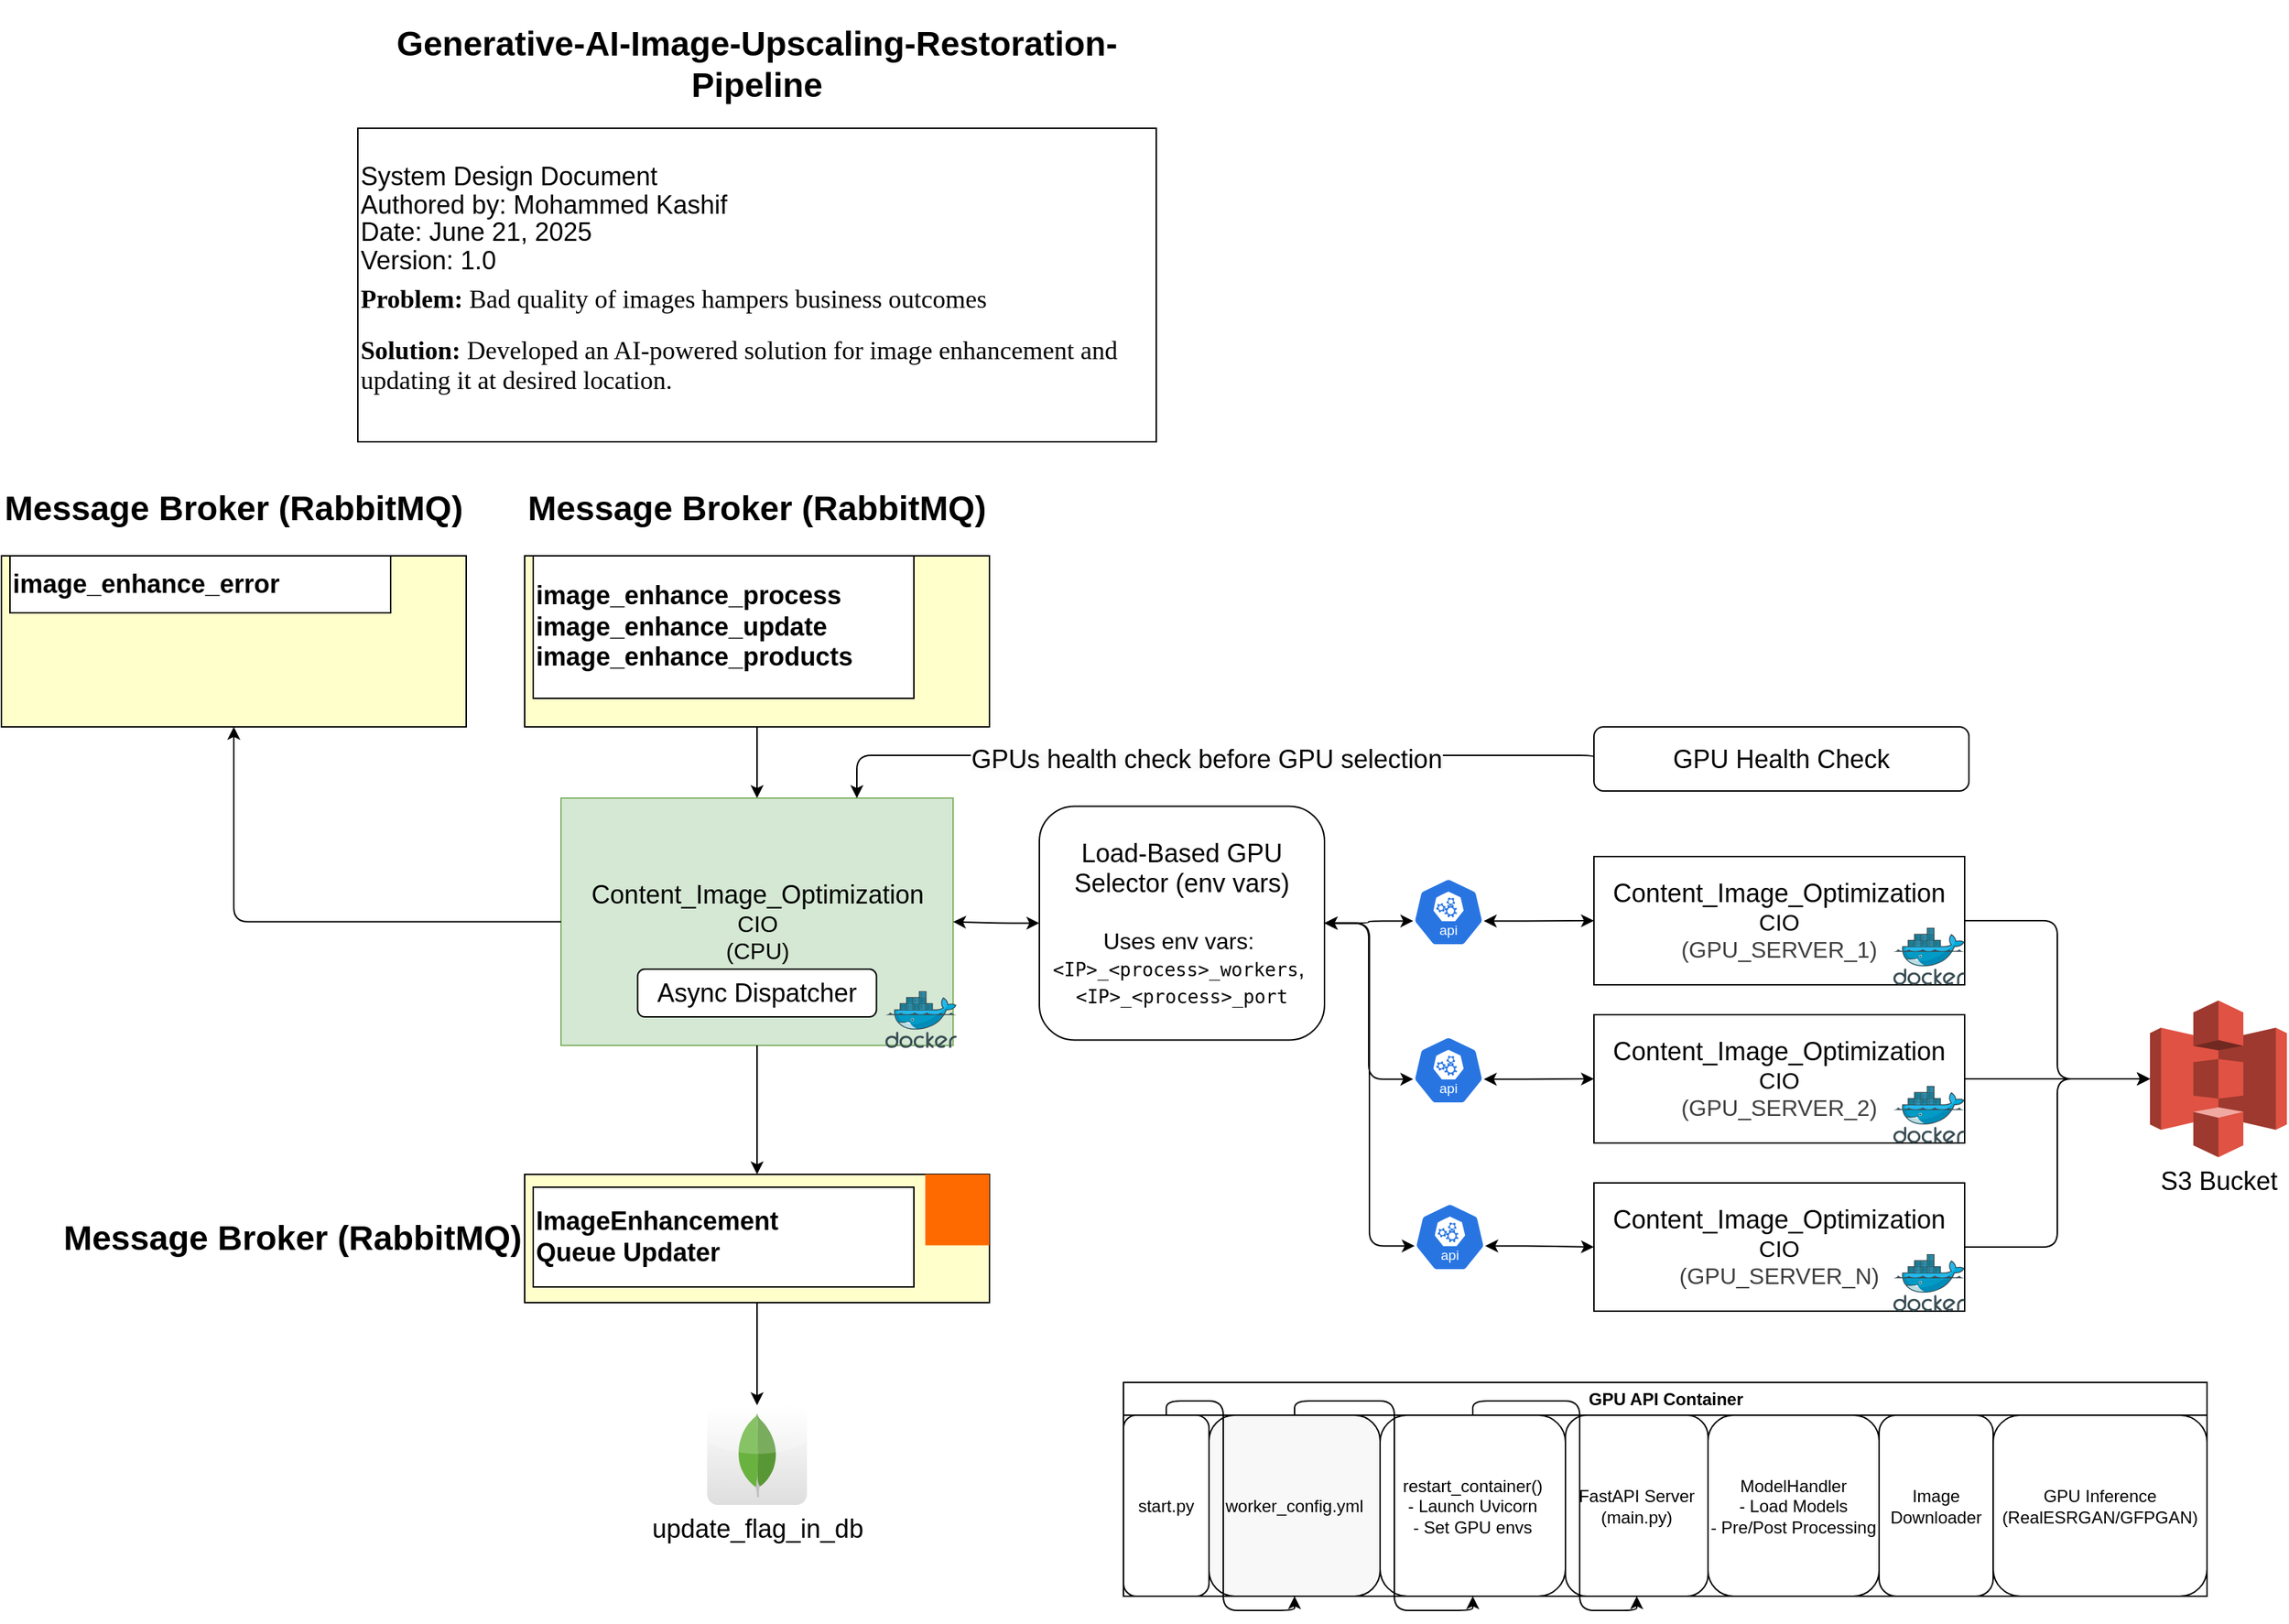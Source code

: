 <mxfile>
    <diagram id="PHJKOffof5LnZd3YNMgV" name="FinalSystemDesign">
        <mxGraphModel dx="1900" dy="2389" grid="1" gridSize="10" guides="1" tooltips="1" connect="1" arrows="1" fold="1" page="1" pageScale="1" pageWidth="827" pageHeight="1169" background="#FFFFFF" math="0" shadow="0">
            <root>
                <mxCell id="0"/>
                <mxCell id="1" parent="0"/>
                <mxCell id="74" style="edgeStyle=elbowEdgeStyle;html=1;exitX=1;exitY=0.5;exitDx=0;exitDy=0;entryX=0.005;entryY=0.63;entryDx=0;entryDy=0;startArrow=classic;startFill=1;entryPerimeter=0;" parent="1" source="175" target="127" edge="1">
                    <mxGeometry relative="1" as="geometry">
                        <mxPoint x="906" y="-304" as="sourcePoint"/>
                    </mxGeometry>
                </mxCell>
                <mxCell id="78" value="" style="edgeStyle=none;html=1;" parent="1" source="79" target="84" edge="1">
                    <mxGeometry relative="1" as="geometry"/>
                </mxCell>
                <mxCell id="83" value="" style="group" parent="1" vertex="1" connectable="0">
                    <mxGeometry x="432.5" y="-390" width="277.5" height="175.392" as="geometry"/>
                </mxCell>
                <mxCell id="179" value="" style="group" vertex="1" connectable="0" parent="83">
                    <mxGeometry width="277.5" height="175.392" as="geometry"/>
                </mxCell>
                <mxCell id="84" value="&lt;font style=&quot;font-size: 18px;&quot;&gt;Content_Image_Optimization&lt;/font&gt;&lt;div&gt;&lt;font size=&quot;3&quot;&gt;CIO&lt;/font&gt;&lt;/div&gt;&lt;div&gt;&lt;font size=&quot;3&quot;&gt;(CPU)&lt;/font&gt;&lt;/div&gt;" style="rounded=0;whiteSpace=wrap;html=1;fillColor=#d5e8d4;strokeColor=#82b366;" parent="179" vertex="1">
                    <mxGeometry width="275" height="173.554" as="geometry"/>
                </mxCell>
                <mxCell id="85" value="" style="image;sketch=0;aspect=fixed;html=1;points=[];align=center;fontSize=12;image=img/lib/mscae/Docker.svg;container=1;" parent="179" vertex="1" collapsed="1">
                    <mxGeometry x="227.5" y="135.392" width="50" height="40" as="geometry">
                        <mxRectangle x="227.5" y="135.392" width="46.533" height="38.157" as="alternateBounds"/>
                    </mxGeometry>
                </mxCell>
                <mxCell id="177" value="&lt;font style=&quot;font-size: 18px;&quot;&gt;Async Dispatcher&lt;/font&gt;" style="rounded=1;whiteSpace=wrap;html=1;" vertex="1" parent="179">
                    <mxGeometry x="53.75" y="120" width="167.5" height="33.55" as="geometry"/>
                </mxCell>
                <mxCell id="89" value="&lt;span style=&quot;font-size: 18px;&quot;&gt;update_flag_in_db&lt;/span&gt;" style="dashed=0;outlineConnect=0;html=1;align=center;labelPosition=center;verticalLabelPosition=bottom;verticalAlign=top;shape=mxgraph.webicons.mongodb;gradientColor=#DFDEDE" parent="1" vertex="1">
                    <mxGeometry x="535" y="36" width="70" height="70" as="geometry"/>
                </mxCell>
                <mxCell id="91" style="edgeStyle=elbowEdgeStyle;html=1;exitX=0.5;exitY=1;exitDx=0;exitDy=0;elbow=vertical;entryX=0.5;entryY=0;entryDx=0;entryDy=0;" parent="1" source="84" target="170" edge="1">
                    <mxGeometry relative="1" as="geometry">
                        <mxPoint x="585" y="-120" as="sourcePoint"/>
                        <mxPoint x="660" y="-160" as="targetPoint"/>
                    </mxGeometry>
                </mxCell>
                <mxCell id="100" value="&lt;font style=&quot;font-size: 18px;&quot;&gt;S3 Bucket&lt;/font&gt;" style="outlineConnect=0;dashed=0;verticalLabelPosition=bottom;verticalAlign=top;align=center;html=1;shape=mxgraph.aws3.s3;fillColor=#E05243;gradientColor=none;" parent="1" vertex="1">
                    <mxGeometry x="1547" y="-248" width="96" height="110" as="geometry"/>
                </mxCell>
                <mxCell id="101" style="edgeStyle=elbowEdgeStyle;html=1;exitX=1;exitY=0.5;exitDx=0;exitDy=0;" parent="1" source="94" target="100" edge="1">
                    <mxGeometry relative="1" as="geometry"/>
                </mxCell>
                <mxCell id="120" value="&lt;h3 style=&quot;line-height: 30%;&quot;&gt;&lt;p style=&quot;font-weight: 400;&quot;&gt;&lt;font style=&quot;font-size: 18px; line-height: 30%;&quot;&gt;System Design Document&lt;/font&gt;&lt;/p&gt;&lt;p style=&quot;font-weight: 400;&quot;&gt;&lt;span style=&quot;background-color: transparent;&quot;&gt;&lt;font style=&quot;font-size: 18px; line-height: 30%;&quot;&gt;Authored by: Mohammed Kashif&lt;/font&gt;&lt;/span&gt;&lt;/p&gt;&lt;p style=&quot;font-weight: 400;&quot;&gt;&lt;font style=&quot;font-size: 18px; line-height: 30%;&quot;&gt;Date: June 21, 2025&lt;/font&gt;&lt;/p&gt;&lt;p style=&quot;font-weight: 400;&quot;&gt;&lt;font style=&quot;font-size: 18px; line-height: 30%;&quot;&gt;Version: 1.0&lt;/font&gt;&lt;/p&gt;&lt;/h3&gt;&lt;h3&gt;&lt;font face=&quot;Times New Roman&quot; style=&quot;font-size: 18px;&quot;&gt;&lt;b style=&quot;&quot;&gt;Problem: &lt;/b&gt;&lt;span style=&quot;font-weight: normal;&quot;&gt;Bad quality of images hampers business outcomes&lt;/span&gt;&lt;/font&gt;&lt;/h3&gt;&lt;h3&gt;&lt;/h3&gt;&lt;h3&gt;&lt;font style=&quot;font-size: 18px;&quot; face=&quot;Times New Roman&quot;&gt;&lt;b style=&quot;&quot;&gt;Solutio&lt;font style=&quot;&quot;&gt;n: &lt;/font&gt;&lt;/b&gt;&lt;span style=&quot;font-weight: normal;&quot;&gt;Developed an AI-powered solution for image enhancement and updating it at desired location.&lt;/span&gt;&lt;/font&gt;&lt;/h3&gt;" style="rounded=0;whiteSpace=wrap;html=1;align=left;" parent="1" vertex="1">
                    <mxGeometry x="290" y="-860" width="560" height="220" as="geometry"/>
                </mxCell>
                <mxCell id="122" value="&lt;h1&gt;&lt;font&gt;Generative-AI-Image-Upscaling-Restoration-Pipeline&lt;/font&gt;&lt;/h1&gt;" style="text;html=1;align=center;verticalAlign=middle;whiteSpace=wrap;rounded=0;" parent="1" vertex="1">
                    <mxGeometry x="290" y="-950" width="560" height="90" as="geometry"/>
                </mxCell>
                <mxCell id="125" value="" style="group" parent="1" vertex="1" connectable="0">
                    <mxGeometry x="407" y="-560" width="326" height="120" as="geometry"/>
                </mxCell>
                <mxCell id="82" value="" style="points=[];aspect=fixed;html=1;align=center;shadow=0;dashed=0;fillColor=#FF6A00;strokeColor=none;shape=mxgraph.alibaba_cloud.mq_message_queue;" parent="125" vertex="1">
                    <mxGeometry x="281" width="45" height="49.8" as="geometry"/>
                </mxCell>
                <mxCell id="188" value="" style="group" vertex="1" connectable="0" parent="125">
                    <mxGeometry width="326" height="120" as="geometry"/>
                </mxCell>
                <mxCell id="79" value="&lt;h1&gt;&lt;b style=&quot;line-height: 50%;&quot;&gt;Message Broker (RabbitMQ)&lt;/b&gt;&lt;/h1&gt;" style="rounded=0;whiteSpace=wrap;html=1;align=center;gradientColor=none;fillColor=#FFFFCC;labelPosition=center;verticalLabelPosition=top;verticalAlign=bottom;" parent="188" vertex="1">
                    <mxGeometry width="326" height="120" as="geometry"/>
                </mxCell>
                <mxCell id="80" value="&lt;div style=&quot;&quot;&gt;&lt;b&gt;&lt;font style=&quot;font-size: 18px; color: rgb(0, 0, 0);&quot;&gt;image_enhance_process&lt;/font&gt;&lt;/b&gt;&lt;/div&gt;&lt;div style=&quot;&quot;&gt;&lt;b&gt;&lt;font style=&quot;font-size: 18px; color: rgb(0, 0, 0);&quot;&gt;image_enhance_update&lt;/font&gt;&lt;/b&gt;&lt;/div&gt;&lt;div style=&quot;&quot;&gt;&lt;b&gt;&lt;font style=&quot;font-size: 18px; color: rgb(0, 0, 0);&quot;&gt;image_enhance_products&lt;/font&gt;&lt;/b&gt;&lt;/div&gt;" style="rounded=0;whiteSpace=wrap;html=1;align=left;" parent="188" vertex="1">
                    <mxGeometry x="6" width="267" height="100" as="geometry"/>
                </mxCell>
                <mxCell id="126" value="" style="aspect=fixed;sketch=0;html=1;dashed=0;whitespace=wrap;verticalLabelPosition=bottom;verticalAlign=top;fillColor=#2875E2;strokeColor=#ffffff;points=[[0.005,0.63,0],[0.1,0.2,0],[0.9,0.2,0],[0.5,0,0],[0.995,0.63,0],[0.72,0.99,0],[0.5,1,0],[0.28,0.99,0]];shape=mxgraph.kubernetes.icon2;kubernetesLabel=1;prIcon=api" parent="1" vertex="1">
                    <mxGeometry x="1030" y="-223" width="50" height="48" as="geometry"/>
                </mxCell>
                <mxCell id="130" style="edgeStyle=elbowEdgeStyle;html=1;exitX=0.995;exitY=0.63;exitDx=0;exitDy=0;exitPerimeter=0;entryX=0;entryY=0.5;entryDx=0;entryDy=0;startArrow=classic;startFill=1;" parent="1" source="127" target="94" edge="1">
                    <mxGeometry relative="1" as="geometry"/>
                </mxCell>
                <mxCell id="127" value="" style="aspect=fixed;sketch=0;html=1;dashed=0;whitespace=wrap;verticalLabelPosition=bottom;verticalAlign=top;fillColor=#2875E2;strokeColor=#ffffff;points=[[0.005,0.63,0],[0.1,0.2,0],[0.9,0.2,0],[0.5,0,0],[0.995,0.63,0],[0.72,0.99,0],[0.5,1,0],[0.28,0.99,0]];shape=mxgraph.kubernetes.icon2;kubernetesLabel=1;prIcon=api" parent="1" vertex="1">
                    <mxGeometry x="1030" y="-334" width="50" height="48" as="geometry"/>
                </mxCell>
                <mxCell id="128" value="" style="aspect=fixed;sketch=0;html=1;dashed=0;whitespace=wrap;verticalLabelPosition=bottom;verticalAlign=top;fillColor=#2875E2;strokeColor=#ffffff;points=[[0.005,0.63,0],[0.1,0.2,0],[0.9,0.2,0],[0.5,0,0],[0.995,0.63,0],[0.72,0.99,0],[0.5,1,0],[0.28,0.99,0]];shape=mxgraph.kubernetes.icon2;kubernetesLabel=1;prIcon=api" parent="1" vertex="1">
                    <mxGeometry x="1031" y="-106" width="50" height="48" as="geometry"/>
                </mxCell>
                <mxCell id="135" value="" style="group" parent="1" vertex="1" connectable="0">
                    <mxGeometry x="1157" y="-349" width="283.54" height="90.004" as="geometry"/>
                </mxCell>
                <mxCell id="94" value="&lt;font style=&quot;font-size: 18px;&quot;&gt;Content_Image_Optimization&lt;/font&gt;&lt;div&gt;&lt;font size=&quot;3&quot;&gt;CIO&lt;/font&gt;&lt;/div&gt;&lt;div&gt;&lt;span style=&quot;color: rgb(63, 63, 63);&quot;&gt;&lt;font size=&quot;3&quot;&gt;(GPU_SERVER_1)&lt;/font&gt;&lt;/span&gt;&lt;/div&gt;" style="rounded=0;whiteSpace=wrap;html=1;fillColor=none;" parent="135" vertex="1">
                    <mxGeometry width="260" height="90" as="geometry"/>
                </mxCell>
                <mxCell id="95" value="" style="image;sketch=0;aspect=fixed;html=1;points=[];align=center;fontSize=12;image=img/lib/mscae/Docker.svg;container=1;" parent="135" vertex="1" collapsed="1">
                    <mxGeometry x="210.001" y="50.004" width="50" height="40" as="geometry">
                        <mxRectangle x="213.571" y="81.574" width="14.856" height="12.182" as="alternateBounds"/>
                    </mxGeometry>
                </mxCell>
                <mxCell id="136" value="" style="group" parent="1" vertex="1" connectable="0">
                    <mxGeometry x="1157" y="-238" width="260.001" height="90.004" as="geometry"/>
                </mxCell>
                <mxCell id="137" value="&lt;font style=&quot;font-size: 18px;&quot;&gt;Content_Image_Optimization&lt;/font&gt;&lt;div&gt;&lt;font size=&quot;3&quot;&gt;CIO&lt;/font&gt;&lt;/div&gt;&lt;div&gt;&lt;span style=&quot;color: rgb(63, 63, 63);&quot;&gt;&lt;font size=&quot;3&quot;&gt;(GPU_SERVER_2)&lt;/font&gt;&lt;/span&gt;&lt;/div&gt;" style="rounded=0;whiteSpace=wrap;html=1;fillColor=none;" parent="136" vertex="1">
                    <mxGeometry width="260" height="90" as="geometry"/>
                </mxCell>
                <mxCell id="138" value="" style="image;sketch=0;aspect=fixed;html=1;points=[];align=center;fontSize=12;image=img/lib/mscae/Docker.svg;container=1;" parent="136" vertex="1" collapsed="1">
                    <mxGeometry x="210.001" y="50.004" width="50" height="40" as="geometry">
                        <mxRectangle x="213.571" y="81.574" width="14.856" height="12.182" as="alternateBounds"/>
                    </mxGeometry>
                </mxCell>
                <mxCell id="139" value="" style="group" parent="1" vertex="1" connectable="0">
                    <mxGeometry x="1157" y="-120" width="260.001" height="90.004" as="geometry"/>
                </mxCell>
                <mxCell id="140" value="&lt;font style=&quot;font-size: 18px;&quot;&gt;Content_Image_Optimization&lt;/font&gt;&lt;div&gt;&lt;font size=&quot;3&quot;&gt;CIO&lt;/font&gt;&lt;/div&gt;&lt;div&gt;&lt;span style=&quot;color: rgb(63, 63, 63);&quot;&gt;&lt;font size=&quot;3&quot;&gt;(GPU_SERVER_N)&lt;/font&gt;&lt;/span&gt;&lt;/div&gt;" style="rounded=0;whiteSpace=wrap;html=1;fillColor=none;" parent="139" vertex="1">
                    <mxGeometry width="260" height="90" as="geometry"/>
                </mxCell>
                <mxCell id="141" value="" style="image;sketch=0;aspect=fixed;html=1;points=[];align=center;fontSize=12;image=img/lib/mscae/Docker.svg;container=1;" parent="139" vertex="1" collapsed="1">
                    <mxGeometry x="210.001" y="50.004" width="50" height="40" as="geometry">
                        <mxRectangle x="213.571" y="81.574" width="14.856" height="12.182" as="alternateBounds"/>
                    </mxGeometry>
                </mxCell>
                <mxCell id="142" style="edgeStyle=elbowEdgeStyle;html=1;exitX=0.995;exitY=0.63;exitDx=0;exitDy=0;exitPerimeter=0;entryX=0;entryY=0.5;entryDx=0;entryDy=0;startArrow=classic;startFill=1;" parent="1" source="126" target="137" edge="1">
                    <mxGeometry relative="1" as="geometry">
                        <mxPoint x="1090" y="-295" as="sourcePoint"/>
                        <mxPoint x="1167" y="-305" as="targetPoint"/>
                    </mxGeometry>
                </mxCell>
                <mxCell id="143" style="edgeStyle=elbowEdgeStyle;html=1;exitX=0.995;exitY=0.63;exitDx=0;exitDy=0;exitPerimeter=0;entryX=0;entryY=0.5;entryDx=0;entryDy=0;startArrow=classic;startFill=1;" parent="1" source="128" target="140" edge="1">
                    <mxGeometry relative="1" as="geometry">
                        <mxPoint x="1090" y="-170" as="sourcePoint"/>
                        <mxPoint x="1157" y="-70" as="targetPoint"/>
                    </mxGeometry>
                </mxCell>
                <mxCell id="144" style="edgeStyle=elbowEdgeStyle;html=1;entryX=0.005;entryY=0.63;entryDx=0;entryDy=0;startArrow=classic;startFill=1;entryPerimeter=0;exitX=1;exitY=0.5;exitDx=0;exitDy=0;" parent="1" source="175" target="126" edge="1">
                    <mxGeometry relative="1" as="geometry">
                        <mxPoint x="906" y="-304" as="sourcePoint"/>
                        <mxPoint x="979" y="-295" as="targetPoint"/>
                    </mxGeometry>
                </mxCell>
                <mxCell id="147" style="edgeStyle=elbowEdgeStyle;html=1;entryX=0.005;entryY=0.63;entryDx=0;entryDy=0;startArrow=classic;startFill=1;entryPerimeter=0;exitX=1;exitY=0.5;exitDx=0;exitDy=0;" parent="1" source="175" target="128" edge="1">
                    <mxGeometry relative="1" as="geometry">
                        <mxPoint x="906" y="-304" as="sourcePoint"/>
                        <mxPoint x="979" y="-183" as="targetPoint"/>
                    </mxGeometry>
                </mxCell>
                <mxCell id="148" style="edgeStyle=elbowEdgeStyle;html=1;entryX=0;entryY=0.5;entryDx=0;entryDy=0;entryPerimeter=0;" parent="1" source="140" target="100" edge="1">
                    <mxGeometry relative="1" as="geometry"/>
                </mxCell>
                <mxCell id="149" style="edgeStyle=elbowEdgeStyle;html=1;entryX=0;entryY=0.5;entryDx=0;entryDy=0;entryPerimeter=0;exitX=1;exitY=0.5;exitDx=0;exitDy=0;" parent="1" source="137" target="100" edge="1">
                    <mxGeometry relative="1" as="geometry">
                        <mxPoint x="1427" y="-65" as="sourcePoint"/>
                        <mxPoint x="1557" y="-295" as="targetPoint"/>
                    </mxGeometry>
                </mxCell>
                <mxCell id="185" style="edgeStyle=elbowEdgeStyle;html=1;exitX=0;exitY=0.5;exitDx=0;exitDy=0;elbow=vertical;" edge="1" parent="1" source="152">
                    <mxGeometry relative="1" as="geometry">
                        <mxPoint x="640" y="-390" as="targetPoint"/>
                        <Array as="points">
                            <mxPoint x="860" y="-420"/>
                        </Array>
                    </mxGeometry>
                </mxCell>
                <mxCell id="186" value="&lt;span style=&quot;color: rgb(0, 0, 0); background-color: rgb(251, 251, 251);&quot;&gt;&lt;font style=&quot;font-size: 18px;&quot;&gt;GPUs health check before GPU selection&lt;/font&gt;&lt;/span&gt;" style="edgeLabel;html=1;align=center;verticalAlign=middle;resizable=0;points=[];" vertex="1" connectable="0" parent="185">
                    <mxGeometry x="0.212" y="3" relative="1" as="geometry">
                        <mxPoint x="58" as="offset"/>
                    </mxGeometry>
                </mxCell>
                <mxCell id="152" value="&lt;font style=&quot;font-size: 18px;&quot;&gt;GPU Health Check&lt;/font&gt;" style="rounded=1;whiteSpace=wrap;html=1;" vertex="1" parent="1">
                    <mxGeometry x="1157" y="-440" width="263" height="45" as="geometry"/>
                </mxCell>
                <mxCell id="169" value="" style="group" vertex="1" connectable="0" parent="1">
                    <mxGeometry x="407" y="-126" width="326" height="90" as="geometry"/>
                </mxCell>
                <mxCell id="170" value="&lt;h1&gt;&lt;b style=&quot;line-height: 50%;&quot;&gt;Message Broker (RabbitMQ)&lt;/b&gt;&lt;/h1&gt;" style="rounded=0;whiteSpace=wrap;html=1;align=right;gradientColor=none;fillColor=#FFFFCC;labelPosition=left;verticalLabelPosition=middle;verticalAlign=middle;" vertex="1" parent="169">
                    <mxGeometry width="326" height="90" as="geometry"/>
                </mxCell>
                <mxCell id="171" value="&lt;div style=&quot;&quot;&gt;&lt;font style=&quot;font-size: 18px;&quot;&gt;&lt;b&gt;&lt;span style=&quot;color: rgb(0, 0, 0); text-align: center;&quot;&gt;ImageEnhancement&lt;/span&gt;&lt;br style=&quot;text-align: center;&quot;&gt;&lt;span style=&quot;color: rgb(0, 0, 0); text-align: center;&quot;&gt;Queue Updater&lt;/span&gt;&lt;/b&gt;&lt;/font&gt;&lt;/div&gt;" style="rounded=0;whiteSpace=wrap;html=1;align=left;" vertex="1" parent="169">
                    <mxGeometry x="6" y="9" width="267" height="70" as="geometry"/>
                </mxCell>
                <mxCell id="172" value="" style="points=[];aspect=fixed;html=1;align=center;shadow=0;dashed=0;fillColor=#FF6A00;strokeColor=none;shape=mxgraph.alibaba_cloud.mq_message_queue;" vertex="1" parent="169">
                    <mxGeometry x="281" width="45" height="49.8" as="geometry"/>
                </mxCell>
                <mxCell id="173" style="edgeStyle=elbowEdgeStyle;html=1;exitX=0.5;exitY=1;exitDx=0;exitDy=0;elbow=vertical;" edge="1" parent="1" source="170" target="89">
                    <mxGeometry relative="1" as="geometry">
                        <mxPoint x="580" y="-30" as="sourcePoint"/>
                        <mxPoint x="587" y="60" as="targetPoint"/>
                    </mxGeometry>
                </mxCell>
                <mxCell id="176" value="" style="edgeStyle=elbowEdgeStyle;html=1;startArrow=classic;startFill=1;" edge="1" parent="1" source="175" target="84">
                    <mxGeometry relative="1" as="geometry"/>
                </mxCell>
                <mxCell id="175" value="&lt;font style=&quot;font-size: 18px;&quot;&gt;&lt;span style=&quot;color: rgb(0, 0, 0);&quot;&gt;Load-Based GPU&lt;/span&gt;&lt;br&gt;&lt;span style=&quot;color: rgb(0, 0, 0);&quot;&gt;Selector (env vars)&lt;/span&gt;&lt;/font&gt;&lt;div&gt;&lt;span style=&quot;color: rgb(0, 0, 0);&quot;&gt;&lt;font size=&quot;3&quot;&gt;&lt;br&gt;&lt;/font&gt;&lt;/span&gt;&lt;/div&gt;&lt;div&gt;&lt;span style=&quot;color: rgb(0, 0, 0);&quot;&gt;&lt;font size=&quot;3&quot;&gt;&lt;span style=&quot;color: rgb(0, 0, 0); text-wrap-mode: nowrap;&quot;&gt;Uses env vars:&amp;nbsp;&lt;/span&gt;&lt;div style=&quot;text-wrap-mode: nowrap;&quot;&gt;&lt;code data-end=&quot;2074&quot; data-start=&quot;2050&quot;&gt;&amp;lt;IP&amp;gt;_&amp;lt;process&amp;gt;_workers&lt;/code&gt;,&amp;nbsp;&lt;div&gt;&lt;code data-end=&quot;2097&quot; data-start=&quot;2076&quot;&gt;&amp;lt;IP&amp;gt;_&amp;lt;process&amp;gt;_port&lt;/code&gt;&lt;/div&gt;&lt;/div&gt;&lt;/font&gt;&lt;/span&gt;&lt;/div&gt;" style="rounded=1;whiteSpace=wrap;html=1;" vertex="1" parent="1">
                    <mxGeometry x="768" y="-384.3" width="200" height="164" as="geometry"/>
                </mxCell>
                <mxCell id="189" value="" style="group" vertex="1" connectable="0" parent="1">
                    <mxGeometry x="40" y="-560" width="326" height="120" as="geometry"/>
                </mxCell>
                <mxCell id="190" value="" style="points=[];aspect=fixed;html=1;align=center;shadow=0;dashed=0;fillColor=#FF6A00;strokeColor=none;shape=mxgraph.alibaba_cloud.mq_message_queue;" vertex="1" parent="189">
                    <mxGeometry x="281" width="45" height="49.8" as="geometry"/>
                </mxCell>
                <mxCell id="191" value="" style="group" vertex="1" connectable="0" parent="189">
                    <mxGeometry width="326" height="120" as="geometry"/>
                </mxCell>
                <mxCell id="192" value="&lt;h1&gt;&lt;b style=&quot;line-height: 50%;&quot;&gt;Message Broker (RabbitMQ)&lt;/b&gt;&lt;/h1&gt;" style="rounded=0;whiteSpace=wrap;html=1;align=center;gradientColor=none;fillColor=#FFFFCC;labelPosition=center;verticalLabelPosition=top;verticalAlign=bottom;" vertex="1" parent="191">
                    <mxGeometry width="326" height="120" as="geometry"/>
                </mxCell>
                <mxCell id="193" value="&lt;div style=&quot;&quot;&gt;&lt;b style=&quot;background-color: transparent;&quot;&gt;&lt;font style=&quot;font-size: 18px; color: rgb(0, 0, 0);&quot;&gt;&lt;span style=&quot;text-align: center;&quot;&gt;image_enhance_error&lt;/span&gt;&lt;/font&gt;&lt;/b&gt;&lt;/div&gt;" style="rounded=0;whiteSpace=wrap;html=1;align=left;" vertex="1" parent="191">
                    <mxGeometry x="6" width="267" height="40" as="geometry"/>
                </mxCell>
                <mxCell id="194" style="edgeStyle=elbowEdgeStyle;html=1;exitX=0;exitY=0.5;exitDx=0;exitDy=0;entryX=0.5;entryY=1;entryDx=0;entryDy=0;" edge="1" parent="1" source="84" target="192">
                    <mxGeometry relative="1" as="geometry">
                        <mxPoint x="150" y="-416.45" as="targetPoint"/>
                        <mxPoint x="382.5" y="-236.45" as="sourcePoint"/>
                        <Array as="points">
                            <mxPoint x="203" y="-370"/>
                        </Array>
                    </mxGeometry>
                </mxCell>
                <mxCell id="gJyRyOlRDz_UMlFg-Iyx-194" value="GPU API Container" style="swimlane;html=1;childLayout=stackLayout;horizontal=1;resizeParent=1;collapsible=0;" vertex="1" parent="1">
                    <mxGeometry x="827" y="20" width="760" height="150" as="geometry"/>
                </mxCell>
                <mxCell id="gJyRyOlRDz_UMlFg-Iyx-195" value="start.py" style="rounded=1;whiteSpace=wrap;html=1;" vertex="1" parent="gJyRyOlRDz_UMlFg-Iyx-194">
                    <mxGeometry y="23" width="60" height="127" as="geometry"/>
                </mxCell>
                <mxCell id="gJyRyOlRDz_UMlFg-Iyx-196" value="worker_config.yml" style="rounded=1;whiteSpace=wrap;html=1;fillColor=#f8f8f8;" vertex="1" parent="gJyRyOlRDz_UMlFg-Iyx-194">
                    <mxGeometry x="60" y="23" width="120" height="127" as="geometry"/>
                </mxCell>
                <mxCell id="gJyRyOlRDz_UMlFg-Iyx-197" value="restart_container()&#xa;- Launch Uvicorn&#xa;- Set GPU envs" style="rounded=1;whiteSpace=wrap;html=1;" vertex="1" parent="gJyRyOlRDz_UMlFg-Iyx-194">
                    <mxGeometry x="180" y="23" width="130" height="127" as="geometry"/>
                </mxCell>
                <mxCell id="gJyRyOlRDz_UMlFg-Iyx-198" value="FastAPI Server (main.py)" style="rounded=1;whiteSpace=wrap;html=1;" vertex="1" parent="gJyRyOlRDz_UMlFg-Iyx-194">
                    <mxGeometry x="310" y="23" width="100" height="127" as="geometry"/>
                </mxCell>
                <mxCell id="gJyRyOlRDz_UMlFg-Iyx-199" value="ModelHandler&#xa;- Load Models&#xa;- Pre/Post Processing" style="rounded=1;whiteSpace=wrap;html=1;" vertex="1" parent="gJyRyOlRDz_UMlFg-Iyx-194">
                    <mxGeometry x="410" y="23" width="120" height="127" as="geometry"/>
                </mxCell>
                <mxCell id="gJyRyOlRDz_UMlFg-Iyx-200" value="Image Downloader" style="rounded=1;whiteSpace=wrap;html=1;" vertex="1" parent="gJyRyOlRDz_UMlFg-Iyx-194">
                    <mxGeometry x="530" y="23" width="80" height="127" as="geometry"/>
                </mxCell>
                <mxCell id="gJyRyOlRDz_UMlFg-Iyx-201" value="GPU Inference (RealESRGAN/GFPGAN)" style="rounded=1;whiteSpace=wrap;html=1;" vertex="1" parent="gJyRyOlRDz_UMlFg-Iyx-194">
                    <mxGeometry x="610" y="23" width="150" height="127" as="geometry"/>
                </mxCell>
                <mxCell id="gJyRyOlRDz_UMlFg-Iyx-202" style="edgeStyle=orthogonalEdgeStyle;rounded=1;html=1;" edge="1" parent="gJyRyOlRDz_UMlFg-Iyx-194" source="gJyRyOlRDz_UMlFg-Iyx-195" target="gJyRyOlRDz_UMlFg-Iyx-196">
                    <mxGeometry relative="1" as="geometry"/>
                </mxCell>
                <mxCell id="gJyRyOlRDz_UMlFg-Iyx-203" style="edgeStyle=orthogonalEdgeStyle;rounded=1;html=1;" edge="1" parent="gJyRyOlRDz_UMlFg-Iyx-194" source="gJyRyOlRDz_UMlFg-Iyx-196" target="gJyRyOlRDz_UMlFg-Iyx-197">
                    <mxGeometry relative="1" as="geometry"/>
                </mxCell>
                <mxCell id="gJyRyOlRDz_UMlFg-Iyx-204" style="edgeStyle=orthogonalEdgeStyle;rounded=1;html=1;" edge="1" parent="gJyRyOlRDz_UMlFg-Iyx-194" source="gJyRyOlRDz_UMlFg-Iyx-197" target="gJyRyOlRDz_UMlFg-Iyx-198">
                    <mxGeometry relative="1" as="geometry"/>
                </mxCell>
            </root>
        </mxGraphModel>
    </diagram>
</mxfile>
